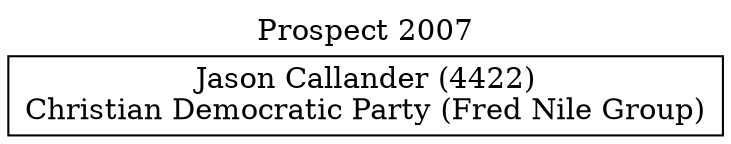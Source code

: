 // House preference flow
digraph "Jason Callander (4422)_Prospect_2007" {
	graph [label="Prospect 2007" labelloc=t mclimit=10]
	node [shape=box]
	"Jason Callander (4422)" [label="Jason Callander (4422)
Christian Democratic Party (Fred Nile Group)"]
}
